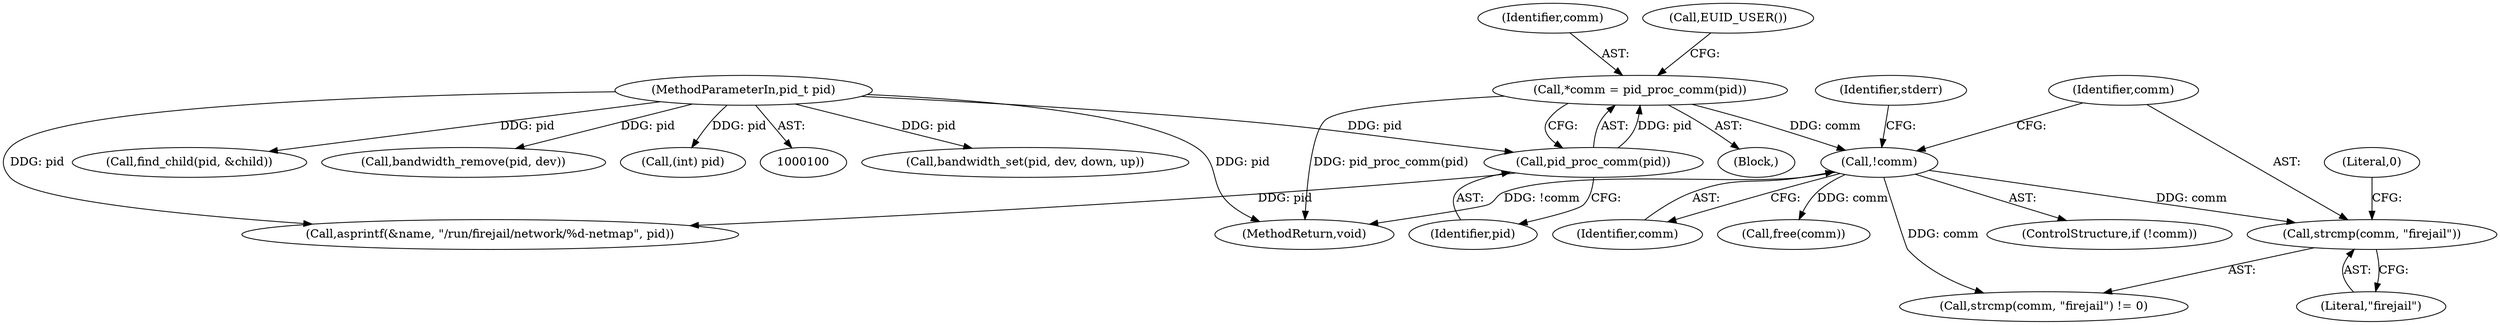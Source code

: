 digraph "0_firejail_5d43fdcd215203868d440ffc42036f5f5ffc89fc@API" {
"1000126" [label="(Call,strcmp(comm, \"firejail\"))"];
"1000116" [label="(Call,!comm)"];
"1000110" [label="(Call,*comm = pid_proc_comm(pid))"];
"1000112" [label="(Call,pid_proc_comm(pid))"];
"1000101" [label="(MethodParameterIn,pid_t pid)"];
"1000197" [label="(Call,bandwidth_set(pid, dev, down, up))"];
"1000126" [label="(Call,strcmp(comm, \"firejail\"))"];
"1000128" [label="(Literal,\"firejail\")"];
"1000117" [label="(Identifier,comm)"];
"1000111" [label="(Identifier,comm)"];
"1000141" [label="(Call,asprintf(&name, \"/run/firejail/network/%d-netmap\", pid))"];
"1000110" [label="(Call,*comm = pid_proc_comm(pid))"];
"1000113" [label="(Identifier,pid)"];
"1000120" [label="(Identifier,stderr)"];
"1000101" [label="(MethodParameterIn,pid_t pid)"];
"1000136" [label="(Call,free(comm))"];
"1000129" [label="(Literal,0)"];
"1000125" [label="(Call,strcmp(comm, \"firejail\") != 0)"];
"1000127" [label="(Identifier,comm)"];
"1000112" [label="(Call,pid_proc_comm(pid))"];
"1000168" [label="(Call,find_child(pid, &child))"];
"1000106" [label="(Block,)"];
"1000451" [label="(MethodReturn,void)"];
"1000116" [label="(Call,!comm)"];
"1000115" [label="(ControlStructure,if (!comm))"];
"1000114" [label="(Call,EUID_USER())"];
"1000209" [label="(Call,bandwidth_remove(pid, dev))"];
"1000227" [label="(Call,(int) pid)"];
"1000126" -> "1000125"  [label="AST: "];
"1000126" -> "1000128"  [label="CFG: "];
"1000127" -> "1000126"  [label="AST: "];
"1000128" -> "1000126"  [label="AST: "];
"1000129" -> "1000126"  [label="CFG: "];
"1000116" -> "1000126"  [label="DDG: comm"];
"1000116" -> "1000115"  [label="AST: "];
"1000116" -> "1000117"  [label="CFG: "];
"1000117" -> "1000116"  [label="AST: "];
"1000120" -> "1000116"  [label="CFG: "];
"1000127" -> "1000116"  [label="CFG: "];
"1000116" -> "1000451"  [label="DDG: !comm"];
"1000110" -> "1000116"  [label="DDG: comm"];
"1000116" -> "1000125"  [label="DDG: comm"];
"1000116" -> "1000136"  [label="DDG: comm"];
"1000110" -> "1000106"  [label="AST: "];
"1000110" -> "1000112"  [label="CFG: "];
"1000111" -> "1000110"  [label="AST: "];
"1000112" -> "1000110"  [label="AST: "];
"1000114" -> "1000110"  [label="CFG: "];
"1000110" -> "1000451"  [label="DDG: pid_proc_comm(pid)"];
"1000112" -> "1000110"  [label="DDG: pid"];
"1000112" -> "1000113"  [label="CFG: "];
"1000113" -> "1000112"  [label="AST: "];
"1000101" -> "1000112"  [label="DDG: pid"];
"1000112" -> "1000141"  [label="DDG: pid"];
"1000101" -> "1000100"  [label="AST: "];
"1000101" -> "1000451"  [label="DDG: pid"];
"1000101" -> "1000141"  [label="DDG: pid"];
"1000101" -> "1000168"  [label="DDG: pid"];
"1000101" -> "1000197"  [label="DDG: pid"];
"1000101" -> "1000209"  [label="DDG: pid"];
"1000101" -> "1000227"  [label="DDG: pid"];
}
